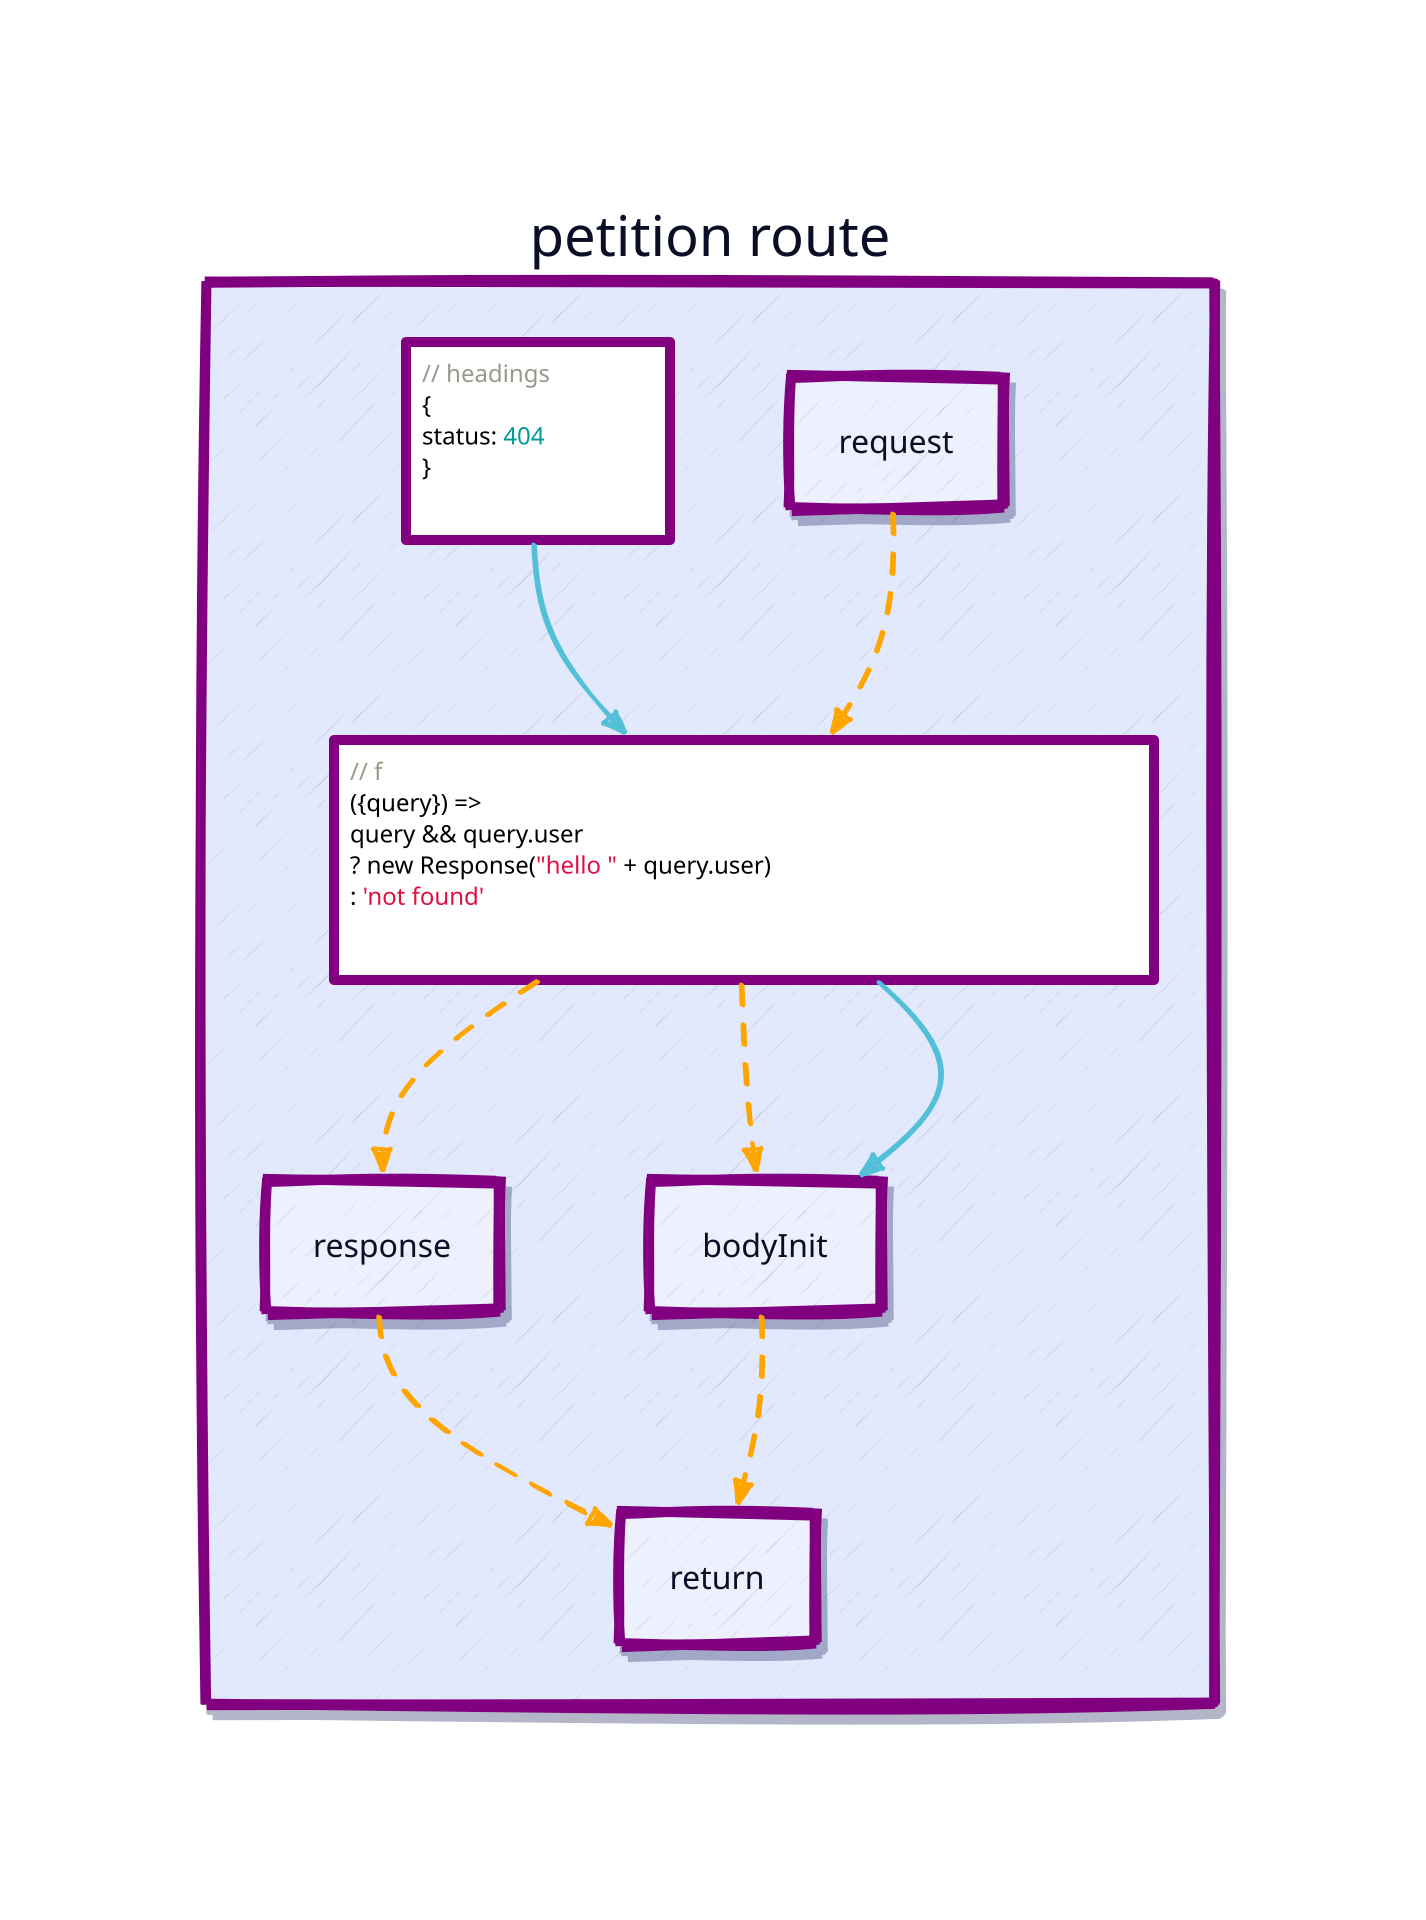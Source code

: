 style: {
  fill: transparent
}

vars: {
  d2-config: {
    sketch: true
  }
}

classes: {
  square: {
    style: {
      stroke: purple
      stroke-width: 5
      shadow: true
    }
  }
  seg stroke: {
    style.animated: true
    style.stroke: orange
  }
  direct stroke: {
    style.stroke: "#53C0D8"
  }
}

petition route: {
  class: square
  request.class: square
  f.class: square
  f: |javascript
    // f
    ({query}) =>
      query && query.user
        ? new Response("hello " + query.user)
        : 'not found'
  |
  bodyInit.class: square
  response.class: square
  headings.class: square
  headings: |javascript
    // headings
    {
     status: 404
    }
  |
  return.class: square

  (headings -> f).class: direct stroke
  (f -> bodyInit).class: seg stroke
  (request -> f -> response).class: seg stroke
  (f -> bodyInit).class: direct stroke
  (response -> return).class: seg stroke
  (bodyInit -> return).class: seg stroke
}
